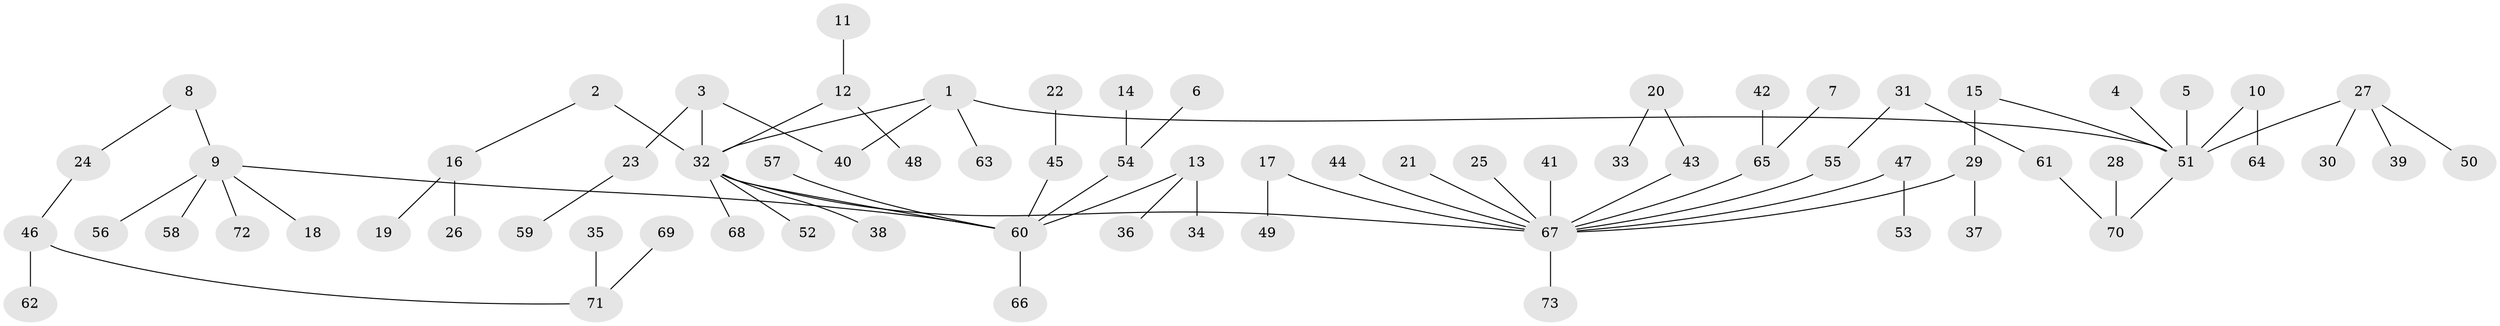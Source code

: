 // original degree distribution, {10: 0.009708737864077669, 13: 0.009708737864077669, 5: 0.019417475728155338, 8: 0.019417475728155338, 7: 0.009708737864077669, 4: 0.06796116504854369, 3: 0.11650485436893204, 1: 0.6213592233009708, 2: 0.1262135922330097}
// Generated by graph-tools (version 1.1) at 2025/36/03/04/25 23:36:40]
// undirected, 73 vertices, 75 edges
graph export_dot {
  node [color=gray90,style=filled];
  1;
  2;
  3;
  4;
  5;
  6;
  7;
  8;
  9;
  10;
  11;
  12;
  13;
  14;
  15;
  16;
  17;
  18;
  19;
  20;
  21;
  22;
  23;
  24;
  25;
  26;
  27;
  28;
  29;
  30;
  31;
  32;
  33;
  34;
  35;
  36;
  37;
  38;
  39;
  40;
  41;
  42;
  43;
  44;
  45;
  46;
  47;
  48;
  49;
  50;
  51;
  52;
  53;
  54;
  55;
  56;
  57;
  58;
  59;
  60;
  61;
  62;
  63;
  64;
  65;
  66;
  67;
  68;
  69;
  70;
  71;
  72;
  73;
  1 -- 32 [weight=1.0];
  1 -- 40 [weight=1.0];
  1 -- 51 [weight=1.0];
  1 -- 63 [weight=1.0];
  2 -- 16 [weight=1.0];
  2 -- 32 [weight=1.0];
  3 -- 23 [weight=1.0];
  3 -- 32 [weight=1.0];
  3 -- 40 [weight=1.0];
  4 -- 51 [weight=1.0];
  5 -- 51 [weight=1.0];
  6 -- 54 [weight=1.0];
  7 -- 65 [weight=1.0];
  8 -- 9 [weight=1.0];
  8 -- 24 [weight=1.0];
  9 -- 18 [weight=1.0];
  9 -- 56 [weight=1.0];
  9 -- 58 [weight=1.0];
  9 -- 60 [weight=1.0];
  9 -- 72 [weight=1.0];
  10 -- 51 [weight=1.0];
  10 -- 64 [weight=1.0];
  11 -- 12 [weight=1.0];
  12 -- 32 [weight=1.0];
  12 -- 48 [weight=1.0];
  13 -- 34 [weight=1.0];
  13 -- 36 [weight=1.0];
  13 -- 60 [weight=1.0];
  14 -- 54 [weight=1.0];
  15 -- 29 [weight=1.0];
  15 -- 51 [weight=1.0];
  16 -- 19 [weight=1.0];
  16 -- 26 [weight=1.0];
  17 -- 49 [weight=1.0];
  17 -- 67 [weight=1.0];
  20 -- 33 [weight=1.0];
  20 -- 43 [weight=1.0];
  21 -- 67 [weight=1.0];
  22 -- 45 [weight=1.0];
  23 -- 59 [weight=1.0];
  24 -- 46 [weight=1.0];
  25 -- 67 [weight=1.0];
  27 -- 30 [weight=1.0];
  27 -- 39 [weight=1.0];
  27 -- 50 [weight=1.0];
  27 -- 51 [weight=1.0];
  28 -- 70 [weight=1.0];
  29 -- 37 [weight=1.0];
  29 -- 67 [weight=1.0];
  31 -- 55 [weight=1.0];
  31 -- 61 [weight=1.0];
  32 -- 38 [weight=1.0];
  32 -- 52 [weight=1.0];
  32 -- 60 [weight=1.0];
  32 -- 67 [weight=1.0];
  32 -- 68 [weight=1.0];
  35 -- 71 [weight=1.0];
  41 -- 67 [weight=1.0];
  42 -- 65 [weight=1.0];
  43 -- 67 [weight=1.0];
  44 -- 67 [weight=1.0];
  45 -- 60 [weight=1.0];
  46 -- 62 [weight=1.0];
  46 -- 71 [weight=1.0];
  47 -- 53 [weight=1.0];
  47 -- 67 [weight=1.0];
  51 -- 70 [weight=1.0];
  54 -- 60 [weight=1.0];
  55 -- 67 [weight=1.0];
  57 -- 60 [weight=1.0];
  60 -- 66 [weight=1.0];
  61 -- 70 [weight=1.0];
  65 -- 67 [weight=1.0];
  67 -- 73 [weight=1.0];
  69 -- 71 [weight=1.0];
}
